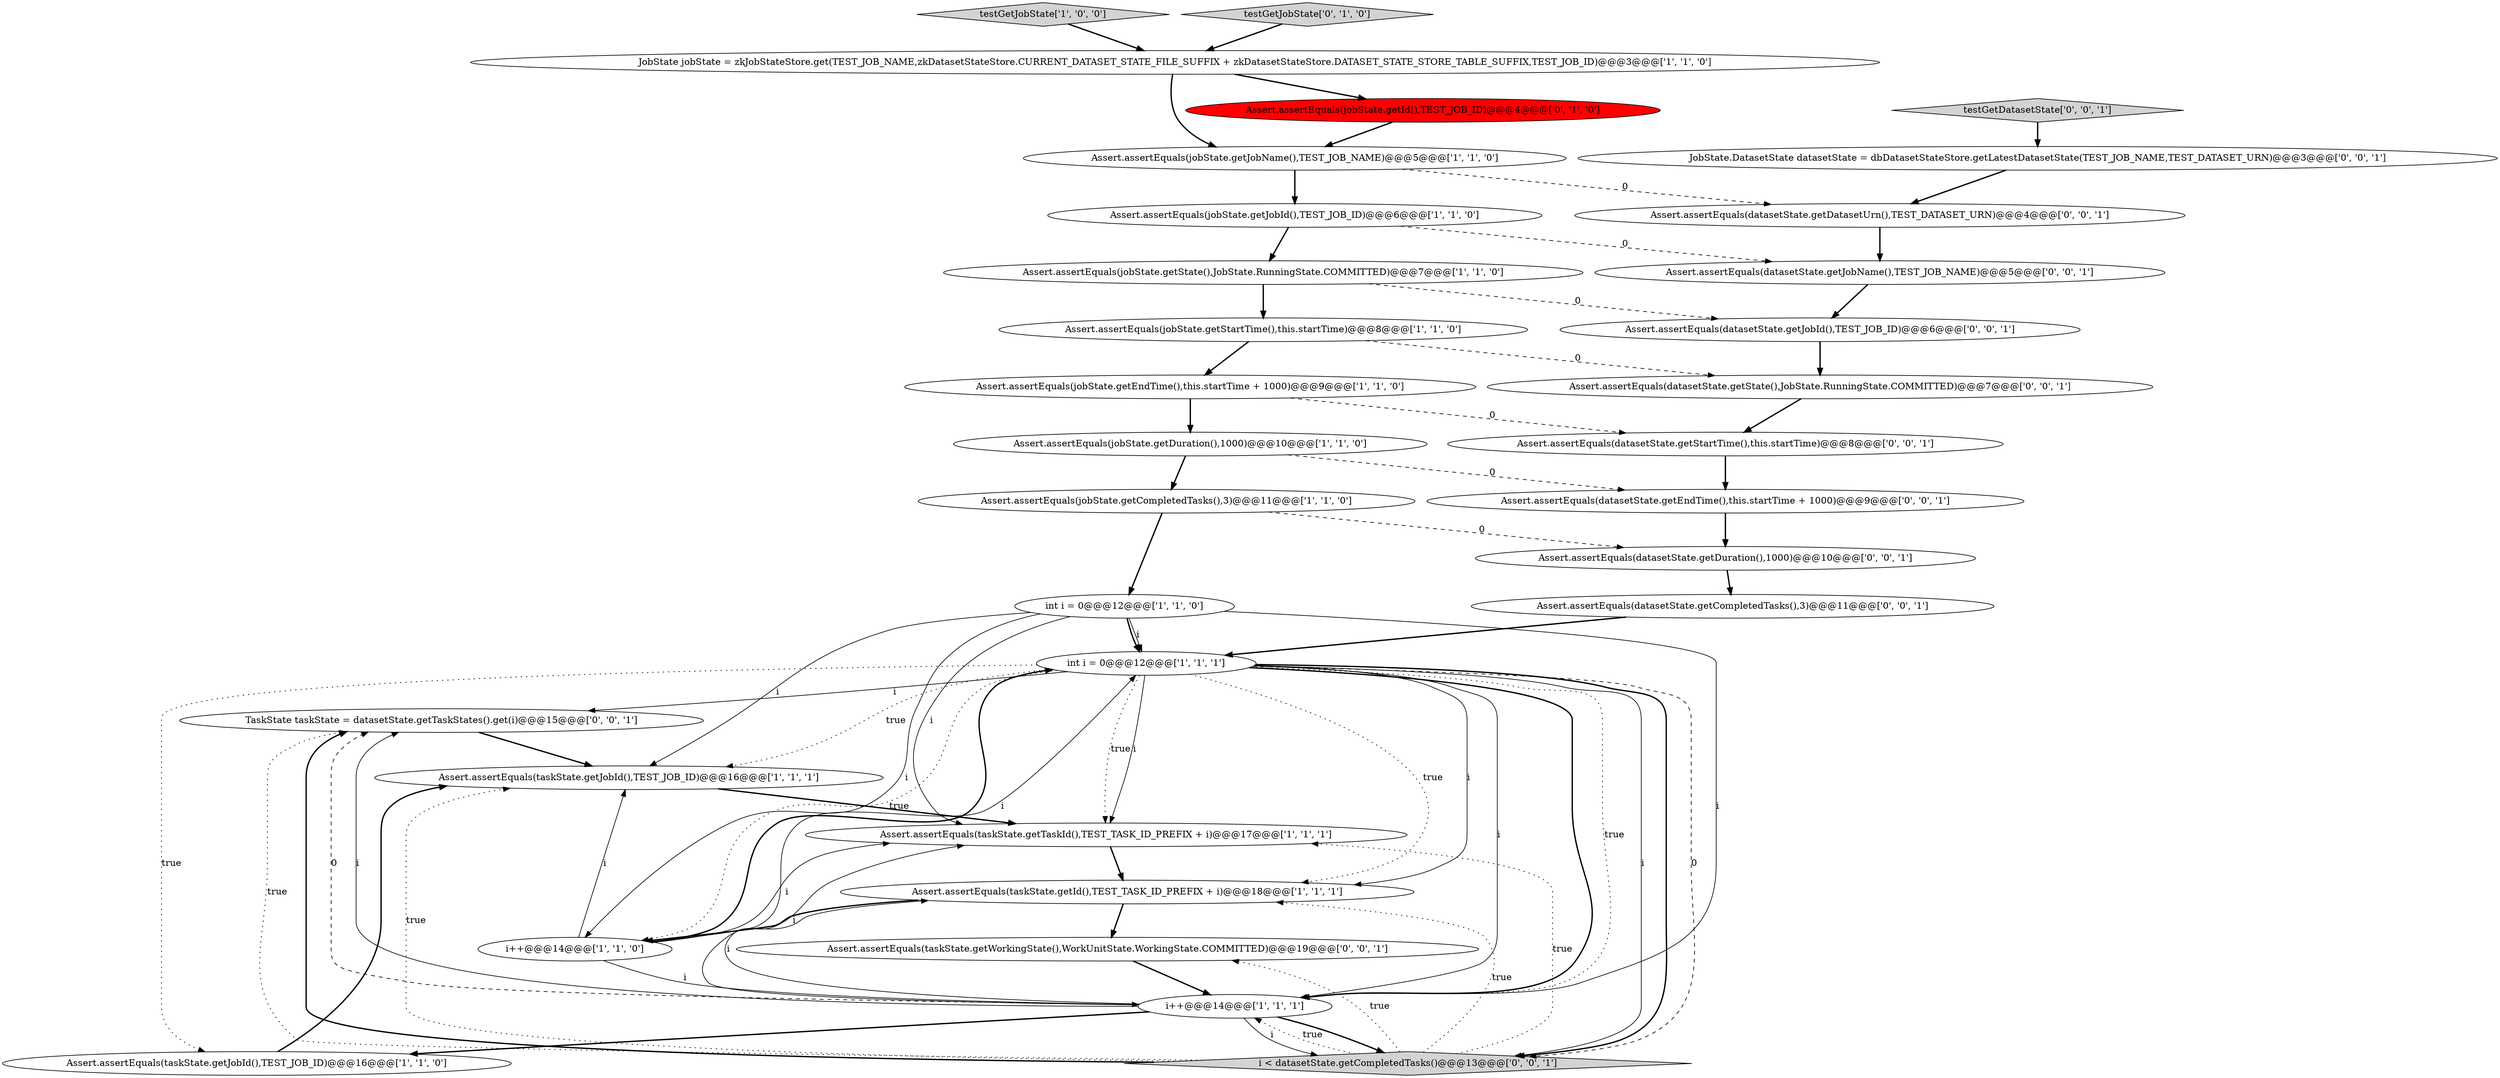 digraph {
22 [style = filled, label = "testGetDatasetState['0', '0', '1']", fillcolor = lightgray, shape = diamond image = "AAA0AAABBB3BBB"];
6 [style = filled, label = "Assert.assertEquals(jobState.getState(),JobState.RunningState.COMMITTED)@@@7@@@['1', '1', '0']", fillcolor = white, shape = ellipse image = "AAA0AAABBB1BBB"];
30 [style = filled, label = "Assert.assertEquals(datasetState.getDuration(),1000)@@@10@@@['0', '0', '1']", fillcolor = white, shape = ellipse image = "AAA0AAABBB3BBB"];
24 [style = filled, label = "TaskState taskState = datasetState.getTaskStates().get(i)@@@15@@@['0', '0', '1']", fillcolor = white, shape = ellipse image = "AAA0AAABBB3BBB"];
29 [style = filled, label = "Assert.assertEquals(datasetState.getEndTime(),this.startTime + 1000)@@@9@@@['0', '0', '1']", fillcolor = white, shape = ellipse image = "AAA0AAABBB3BBB"];
19 [style = filled, label = "Assert.assertEquals(datasetState.getState(),JobState.RunningState.COMMITTED)@@@7@@@['0', '0', '1']", fillcolor = white, shape = ellipse image = "AAA0AAABBB3BBB"];
1 [style = filled, label = "Assert.assertEquals(jobState.getJobId(),TEST_JOB_ID)@@@6@@@['1', '1', '0']", fillcolor = white, shape = ellipse image = "AAA0AAABBB1BBB"];
25 [style = filled, label = "Assert.assertEquals(datasetState.getDatasetUrn(),TEST_DATASET_URN)@@@4@@@['0', '0', '1']", fillcolor = white, shape = ellipse image = "AAA0AAABBB3BBB"];
26 [style = filled, label = "Assert.assertEquals(taskState.getWorkingState(),WorkUnitState.WorkingState.COMMITTED)@@@19@@@['0', '0', '1']", fillcolor = white, shape = ellipse image = "AAA0AAABBB3BBB"];
16 [style = filled, label = "i++@@@14@@@['1', '1', '0']", fillcolor = white, shape = ellipse image = "AAA0AAABBB1BBB"];
31 [style = filled, label = "Assert.assertEquals(datasetState.getStartTime(),this.startTime)@@@8@@@['0', '0', '1']", fillcolor = white, shape = ellipse image = "AAA0AAABBB3BBB"];
15 [style = filled, label = "Assert.assertEquals(taskState.getTaskId(),TEST_TASK_ID_PREFIX + i)@@@17@@@['1', '1', '1']", fillcolor = white, shape = ellipse image = "AAA0AAABBB1BBB"];
5 [style = filled, label = "Assert.assertEquals(jobState.getCompletedTasks(),3)@@@11@@@['1', '1', '0']", fillcolor = white, shape = ellipse image = "AAA0AAABBB1BBB"];
4 [style = filled, label = "Assert.assertEquals(jobState.getEndTime(),this.startTime + 1000)@@@9@@@['1', '1', '0']", fillcolor = white, shape = ellipse image = "AAA0AAABBB1BBB"];
28 [style = filled, label = "i < datasetState.getCompletedTasks()@@@13@@@['0', '0', '1']", fillcolor = lightgray, shape = diamond image = "AAA0AAABBB3BBB"];
23 [style = filled, label = "Assert.assertEquals(datasetState.getJobName(),TEST_JOB_NAME)@@@5@@@['0', '0', '1']", fillcolor = white, shape = ellipse image = "AAA0AAABBB3BBB"];
8 [style = filled, label = "testGetJobState['1', '0', '0']", fillcolor = lightgray, shape = diamond image = "AAA0AAABBB1BBB"];
13 [style = filled, label = "i++@@@14@@@['1', '1', '1']", fillcolor = white, shape = ellipse image = "AAA0AAABBB1BBB"];
27 [style = filled, label = "Assert.assertEquals(datasetState.getJobId(),TEST_JOB_ID)@@@6@@@['0', '0', '1']", fillcolor = white, shape = ellipse image = "AAA0AAABBB3BBB"];
11 [style = filled, label = "Assert.assertEquals(jobState.getStartTime(),this.startTime)@@@8@@@['1', '1', '0']", fillcolor = white, shape = ellipse image = "AAA0AAABBB1BBB"];
12 [style = filled, label = "Assert.assertEquals(jobState.getDuration(),1000)@@@10@@@['1', '1', '0']", fillcolor = white, shape = ellipse image = "AAA0AAABBB1BBB"];
20 [style = filled, label = "Assert.assertEquals(datasetState.getCompletedTasks(),3)@@@11@@@['0', '0', '1']", fillcolor = white, shape = ellipse image = "AAA0AAABBB3BBB"];
0 [style = filled, label = "Assert.assertEquals(jobState.getJobName(),TEST_JOB_NAME)@@@5@@@['1', '1', '0']", fillcolor = white, shape = ellipse image = "AAA0AAABBB1BBB"];
3 [style = filled, label = "int i = 0@@@12@@@['1', '1', '0']", fillcolor = white, shape = ellipse image = "AAA0AAABBB1BBB"];
10 [style = filled, label = "int i = 0@@@12@@@['1', '1', '1']", fillcolor = white, shape = ellipse image = "AAA0AAABBB1BBB"];
7 [style = filled, label = "Assert.assertEquals(taskState.getJobId(),TEST_JOB_ID)@@@16@@@['1', '1', '0']", fillcolor = white, shape = ellipse image = "AAA0AAABBB1BBB"];
17 [style = filled, label = "Assert.assertEquals(jobState.getId(),TEST_JOB_ID)@@@4@@@['0', '1', '0']", fillcolor = red, shape = ellipse image = "AAA1AAABBB2BBB"];
14 [style = filled, label = "Assert.assertEquals(taskState.getJobId(),TEST_JOB_ID)@@@16@@@['1', '1', '1']", fillcolor = white, shape = ellipse image = "AAA0AAABBB1BBB"];
21 [style = filled, label = "JobState.DatasetState datasetState = dbDatasetStateStore.getLatestDatasetState(TEST_JOB_NAME,TEST_DATASET_URN)@@@3@@@['0', '0', '1']", fillcolor = white, shape = ellipse image = "AAA0AAABBB3BBB"];
18 [style = filled, label = "testGetJobState['0', '1', '0']", fillcolor = lightgray, shape = diamond image = "AAA0AAABBB2BBB"];
2 [style = filled, label = "Assert.assertEquals(taskState.getId(),TEST_TASK_ID_PREFIX + i)@@@18@@@['1', '1', '1']", fillcolor = white, shape = ellipse image = "AAA0AAABBB1BBB"];
9 [style = filled, label = "JobState jobState = zkJobStateStore.get(TEST_JOB_NAME,zkDatasetStateStore.CURRENT_DATASET_STATE_FILE_SUFFIX + zkDatasetStateStore.DATASET_STATE_STORE_TABLE_SUFFIX,TEST_JOB_ID)@@@3@@@['1', '1', '0']", fillcolor = white, shape = ellipse image = "AAA0AAABBB1BBB"];
5->3 [style = bold, label=""];
15->2 [style = bold, label=""];
2->26 [style = bold, label=""];
3->16 [style = solid, label="i"];
10->28 [style = solid, label="i"];
10->28 [style = bold, label=""];
9->0 [style = bold, label=""];
12->5 [style = bold, label=""];
23->27 [style = bold, label=""];
29->30 [style = bold, label=""];
16->10 [style = bold, label=""];
19->31 [style = bold, label=""];
25->23 [style = bold, label=""];
30->20 [style = bold, label=""];
11->4 [style = bold, label=""];
28->15 [style = dotted, label="true"];
10->2 [style = solid, label="i"];
28->14 [style = dotted, label="true"];
22->21 [style = bold, label=""];
28->2 [style = dotted, label="true"];
4->31 [style = dashed, label="0"];
3->15 [style = solid, label="i"];
31->29 [style = bold, label=""];
9->17 [style = bold, label=""];
10->28 [style = dashed, label="0"];
16->15 [style = solid, label="i"];
21->25 [style = bold, label=""];
3->13 [style = solid, label="i"];
10->13 [style = solid, label="i"];
26->13 [style = bold, label=""];
16->10 [style = solid, label="i"];
24->14 [style = bold, label=""];
20->10 [style = bold, label=""];
7->14 [style = bold, label=""];
10->14 [style = dotted, label="true"];
10->15 [style = dotted, label="true"];
3->10 [style = bold, label=""];
3->10 [style = solid, label="i"];
13->24 [style = dashed, label="0"];
16->14 [style = solid, label="i"];
1->6 [style = bold, label=""];
17->0 [style = bold, label=""];
10->24 [style = solid, label="i"];
13->2 [style = solid, label="i"];
28->24 [style = dotted, label="true"];
0->25 [style = dashed, label="0"];
10->13 [style = bold, label=""];
10->15 [style = solid, label="i"];
10->13 [style = dotted, label="true"];
10->2 [style = dotted, label="true"];
6->27 [style = dashed, label="0"];
13->7 [style = bold, label=""];
0->1 [style = bold, label=""];
11->19 [style = dashed, label="0"];
6->11 [style = bold, label=""];
13->15 [style = solid, label="i"];
28->26 [style = dotted, label="true"];
5->30 [style = dashed, label="0"];
12->29 [style = dashed, label="0"];
18->9 [style = bold, label=""];
8->9 [style = bold, label=""];
13->24 [style = solid, label="i"];
4->12 [style = bold, label=""];
28->24 [style = bold, label=""];
14->15 [style = bold, label=""];
16->13 [style = solid, label="i"];
27->19 [style = bold, label=""];
13->28 [style = solid, label="i"];
3->14 [style = solid, label="i"];
28->13 [style = dotted, label="true"];
10->16 [style = dotted, label="true"];
1->23 [style = dashed, label="0"];
10->7 [style = dotted, label="true"];
13->28 [style = bold, label=""];
2->16 [style = bold, label=""];
}
